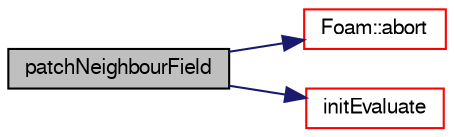 digraph "patchNeighbourField"
{
  bgcolor="transparent";
  edge [fontname="FreeSans",fontsize="10",labelfontname="FreeSans",labelfontsize="10"];
  node [fontname="FreeSans",fontsize="10",shape=record];
  rankdir="LR";
  Node274 [label="patchNeighbourField",height=0.2,width=0.4,color="black", fillcolor="grey75", style="filled", fontcolor="black"];
  Node274 -> Node275 [color="midnightblue",fontsize="10",style="solid",fontname="FreeSans"];
  Node275 [label="Foam::abort",height=0.2,width=0.4,color="red",URL="$a21124.html#a447107a607d03e417307c203fa5fb44b"];
  Node274 -> Node318 [color="midnightblue",fontsize="10",style="solid",fontname="FreeSans"];
  Node318 [label="initEvaluate",height=0.2,width=0.4,color="red",URL="$a22038.html#a65e53e9af7fa5ef0659db31b6d0763b0",tooltip="Initialise the evaluation of the patch field. "];
}
